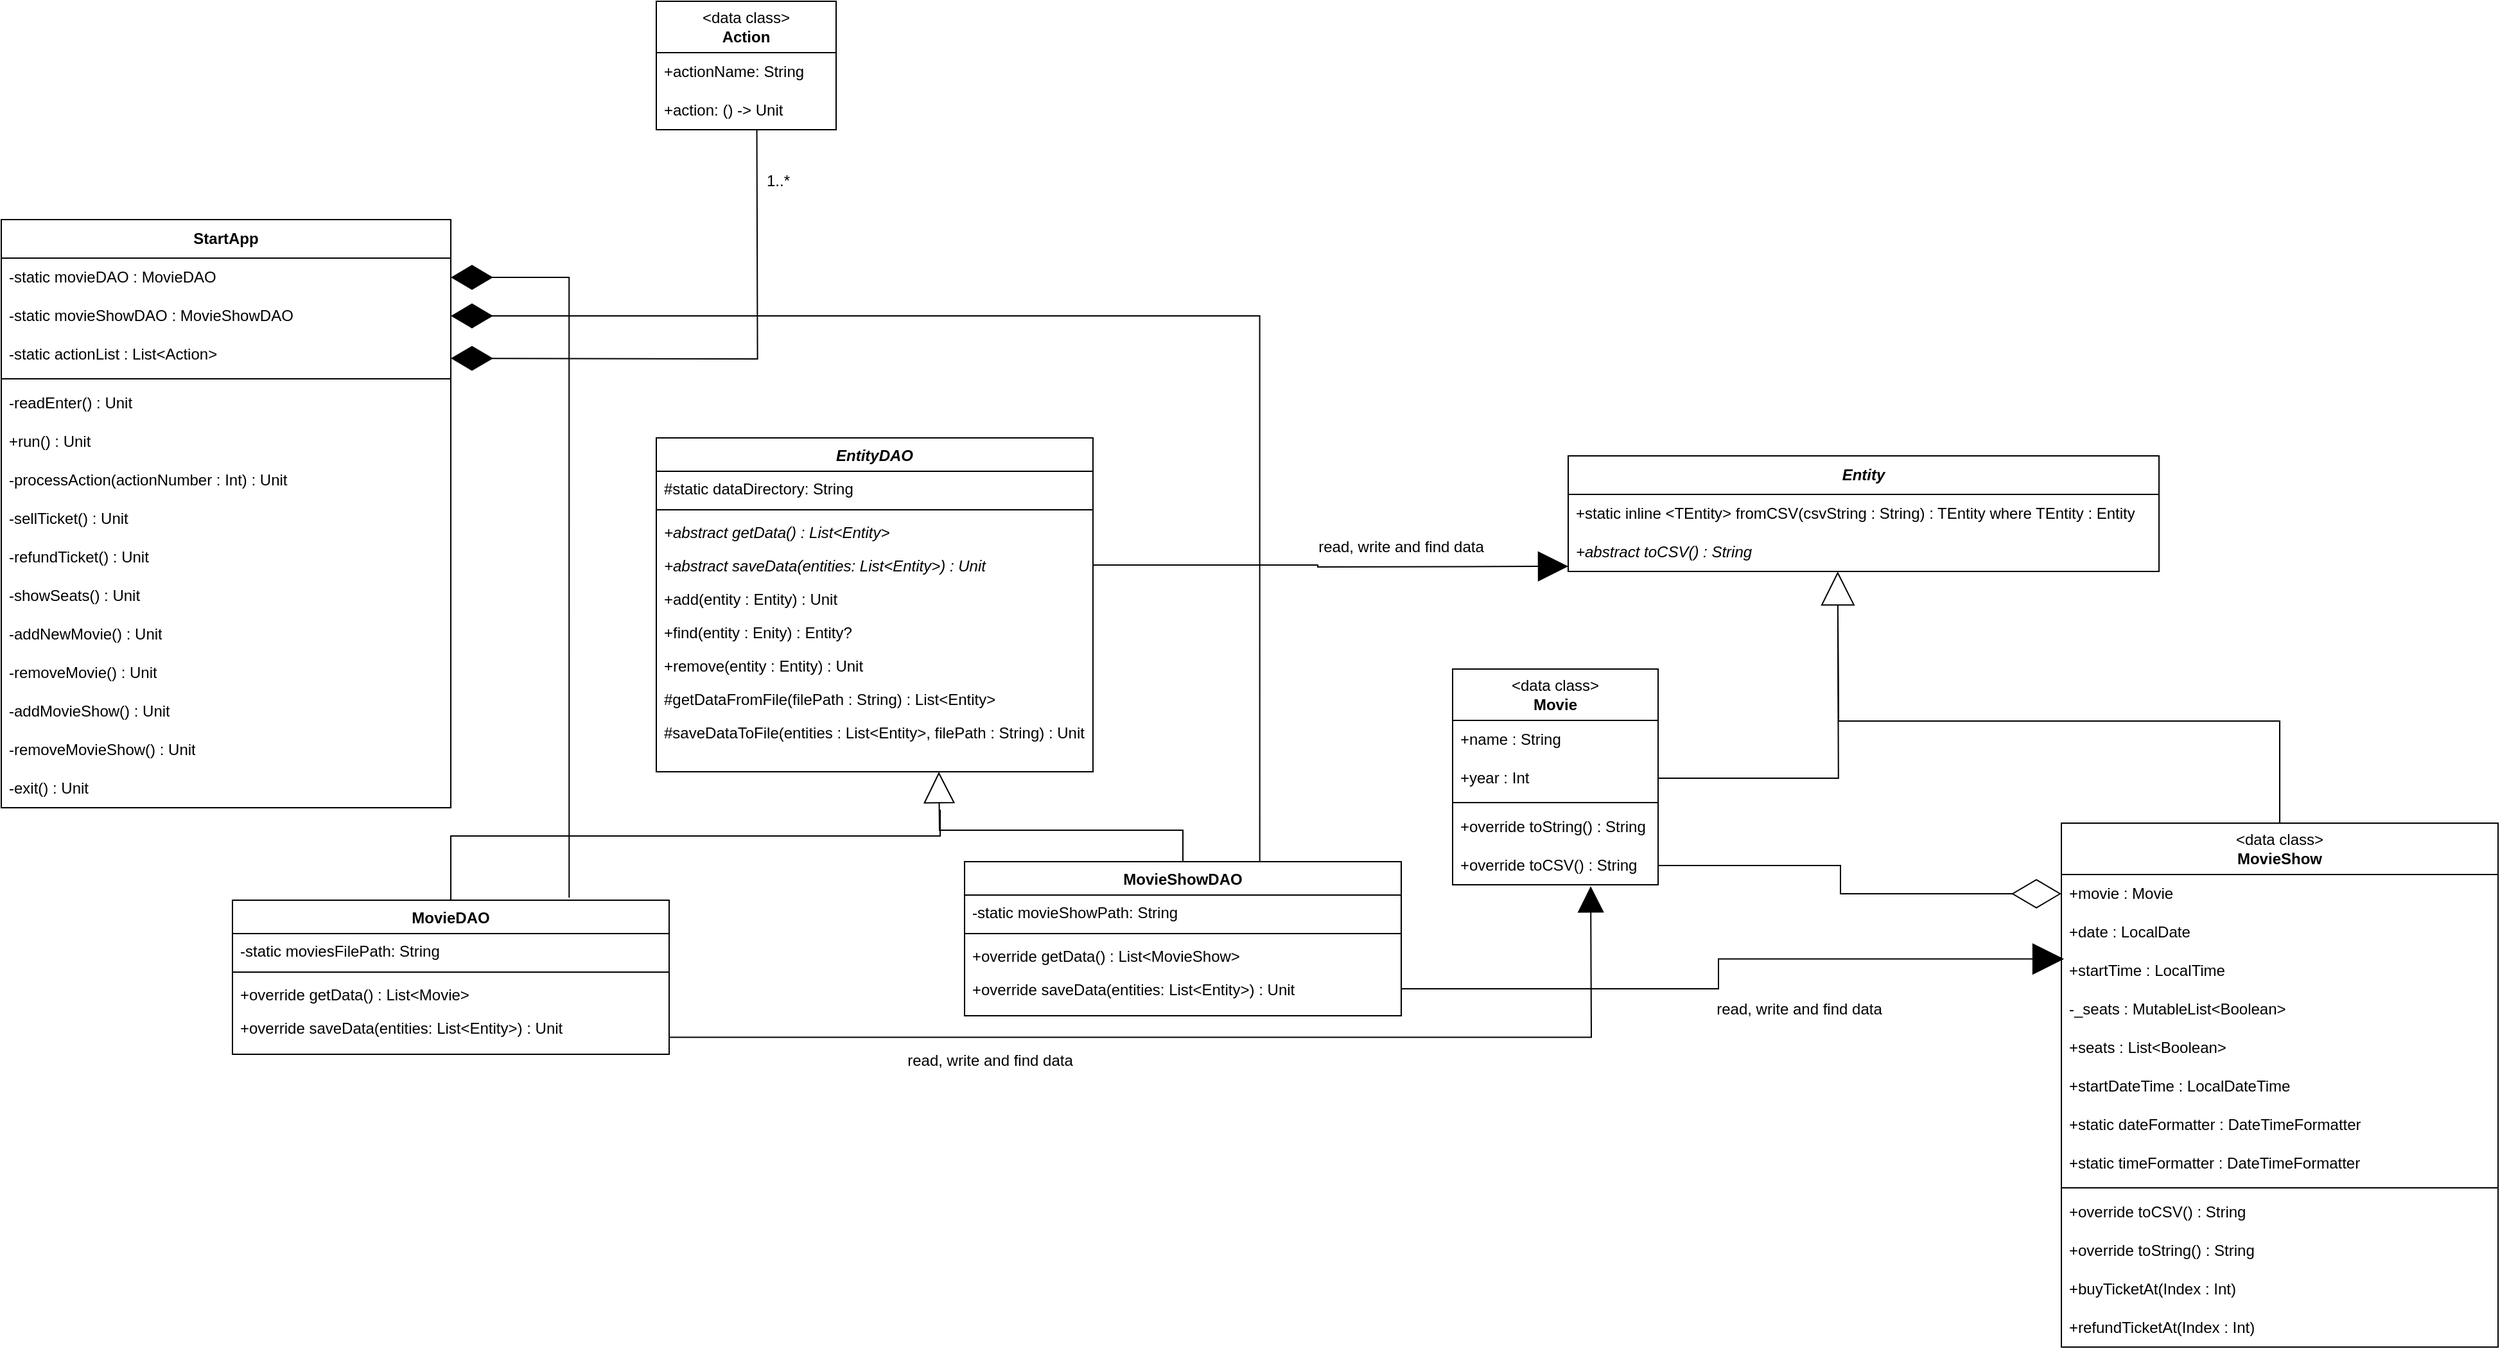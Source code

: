 <mxfile version="22.1.11" type="device">
  <diagram id="C5RBs43oDa-KdzZeNtuy" name="Page-1">
    <mxGraphModel dx="756" dy="425" grid="1" gridSize="10" guides="1" tooltips="1" connect="1" arrows="1" fold="1" page="1" pageScale="1" pageWidth="827" pageHeight="1169" math="0" shadow="0">
      <root>
        <mxCell id="WIyWlLk6GJQsqaUBKTNV-0" />
        <mxCell id="WIyWlLk6GJQsqaUBKTNV-1" parent="WIyWlLk6GJQsqaUBKTNV-0" />
        <mxCell id="f17wZOm8WCS2GQfg1A_k-0" value="EntityDAO" style="swimlane;fontStyle=3;align=center;verticalAlign=top;childLayout=stackLayout;horizontal=1;startSize=26;horizontalStack=0;resizeParent=1;resizeLast=0;collapsible=1;marginBottom=0;rounded=0;shadow=0;strokeWidth=1;" vertex="1" parent="WIyWlLk6GJQsqaUBKTNV-1">
          <mxGeometry x="560" y="460" width="340" height="260" as="geometry">
            <mxRectangle x="530" y="520" width="160" height="26" as="alternateBounds" />
          </mxGeometry>
        </mxCell>
        <mxCell id="f17wZOm8WCS2GQfg1A_k-1" value="#static dataDirectory: String" style="text;align=left;verticalAlign=top;spacingLeft=4;spacingRight=4;overflow=hidden;rotatable=0;points=[[0,0.5],[1,0.5]];portConstraint=eastwest;" vertex="1" parent="f17wZOm8WCS2GQfg1A_k-0">
          <mxGeometry y="26" width="340" height="26" as="geometry" />
        </mxCell>
        <mxCell id="f17wZOm8WCS2GQfg1A_k-4" value="" style="line;html=1;strokeWidth=1;align=left;verticalAlign=middle;spacingTop=-1;spacingLeft=3;spacingRight=3;rotatable=0;labelPosition=right;points=[];portConstraint=eastwest;" vertex="1" parent="f17wZOm8WCS2GQfg1A_k-0">
          <mxGeometry y="52" width="340" height="8" as="geometry" />
        </mxCell>
        <mxCell id="f17wZOm8WCS2GQfg1A_k-5" value="+abstract getData() : List&lt;Entity&gt;" style="text;align=left;verticalAlign=top;spacingLeft=4;spacingRight=4;overflow=hidden;rotatable=0;points=[[0,0.5],[1,0.5]];portConstraint=eastwest;fontStyle=2" vertex="1" parent="f17wZOm8WCS2GQfg1A_k-0">
          <mxGeometry y="60" width="340" height="26" as="geometry" />
        </mxCell>
        <mxCell id="f17wZOm8WCS2GQfg1A_k-6" value="+abstract saveData(entities: List&lt;Entity&gt;) : Unit" style="text;align=left;verticalAlign=top;spacingLeft=4;spacingRight=4;overflow=hidden;rotatable=0;points=[[0,0.5],[1,0.5]];portConstraint=eastwest;fontStyle=2" vertex="1" parent="f17wZOm8WCS2GQfg1A_k-0">
          <mxGeometry y="86" width="340" height="26" as="geometry" />
        </mxCell>
        <mxCell id="f17wZOm8WCS2GQfg1A_k-7" value="+add(entity : Entity) : Unit" style="text;align=left;verticalAlign=top;spacingLeft=4;spacingRight=4;overflow=hidden;rotatable=0;points=[[0,0.5],[1,0.5]];portConstraint=eastwest;" vertex="1" parent="f17wZOm8WCS2GQfg1A_k-0">
          <mxGeometry y="112" width="340" height="26" as="geometry" />
        </mxCell>
        <mxCell id="f17wZOm8WCS2GQfg1A_k-8" value="+find(entity : Enity) : Entity?" style="text;align=left;verticalAlign=top;spacingLeft=4;spacingRight=4;overflow=hidden;rotatable=0;points=[[0,0.5],[1,0.5]];portConstraint=eastwest;" vertex="1" parent="f17wZOm8WCS2GQfg1A_k-0">
          <mxGeometry y="138" width="340" height="26" as="geometry" />
        </mxCell>
        <mxCell id="f17wZOm8WCS2GQfg1A_k-9" value="+remove(entity : Entity) : Unit" style="text;align=left;verticalAlign=top;spacingLeft=4;spacingRight=4;overflow=hidden;rotatable=0;points=[[0,0.5],[1,0.5]];portConstraint=eastwest;" vertex="1" parent="f17wZOm8WCS2GQfg1A_k-0">
          <mxGeometry y="164" width="340" height="26" as="geometry" />
        </mxCell>
        <mxCell id="f17wZOm8WCS2GQfg1A_k-18" value="#getDataFromFile(filePath : String) : List&lt;Entity&gt;" style="text;align=left;verticalAlign=top;spacingLeft=4;spacingRight=4;overflow=hidden;rotatable=0;points=[[0,0.5],[1,0.5]];portConstraint=eastwest;fontStyle=0" vertex="1" parent="f17wZOm8WCS2GQfg1A_k-0">
          <mxGeometry y="190" width="340" height="26" as="geometry" />
        </mxCell>
        <mxCell id="f17wZOm8WCS2GQfg1A_k-19" value="#saveDataToFile(entities : List&lt;Entity&gt;, filePath : String) : Unit" style="text;align=left;verticalAlign=top;spacingLeft=4;spacingRight=4;overflow=hidden;rotatable=0;points=[[0,0.5],[1,0.5]];portConstraint=eastwest;fontStyle=0" vertex="1" parent="f17wZOm8WCS2GQfg1A_k-0">
          <mxGeometry y="216" width="340" height="24" as="geometry" />
        </mxCell>
        <mxCell id="f17wZOm8WCS2GQfg1A_k-52" style="edgeStyle=orthogonalEdgeStyle;rounded=0;orthogonalLoop=1;jettySize=auto;html=1;exitX=0.5;exitY=0;exitDx=0;exitDy=0;endArrow=none;endFill=0;endSize=24;" edge="1" parent="WIyWlLk6GJQsqaUBKTNV-1" source="f17wZOm8WCS2GQfg1A_k-34">
          <mxGeometry relative="1" as="geometry">
            <mxPoint x="780" y="750" as="targetPoint" />
            <Array as="points">
              <mxPoint x="400" y="770" />
              <mxPoint x="781" y="770" />
            </Array>
          </mxGeometry>
        </mxCell>
        <mxCell id="f17wZOm8WCS2GQfg1A_k-34" value="MovieDAO" style="swimlane;fontStyle=1;align=center;verticalAlign=top;childLayout=stackLayout;horizontal=1;startSize=26;horizontalStack=0;resizeParent=1;resizeLast=0;collapsible=1;marginBottom=0;rounded=0;shadow=0;strokeWidth=1;" vertex="1" parent="WIyWlLk6GJQsqaUBKTNV-1">
          <mxGeometry x="230" y="820" width="340" height="120" as="geometry">
            <mxRectangle x="530" y="520" width="160" height="26" as="alternateBounds" />
          </mxGeometry>
        </mxCell>
        <mxCell id="f17wZOm8WCS2GQfg1A_k-35" value="-static moviesFilePath: String" style="text;align=left;verticalAlign=top;spacingLeft=4;spacingRight=4;overflow=hidden;rotatable=0;points=[[0,0.5],[1,0.5]];portConstraint=eastwest;" vertex="1" parent="f17wZOm8WCS2GQfg1A_k-34">
          <mxGeometry y="26" width="340" height="26" as="geometry" />
        </mxCell>
        <mxCell id="f17wZOm8WCS2GQfg1A_k-36" value="" style="line;html=1;strokeWidth=1;align=left;verticalAlign=middle;spacingTop=-1;spacingLeft=3;spacingRight=3;rotatable=0;labelPosition=right;points=[];portConstraint=eastwest;" vertex="1" parent="f17wZOm8WCS2GQfg1A_k-34">
          <mxGeometry y="52" width="340" height="8" as="geometry" />
        </mxCell>
        <mxCell id="f17wZOm8WCS2GQfg1A_k-37" value="+override getData() : List&lt;Movie&gt;" style="text;align=left;verticalAlign=top;spacingLeft=4;spacingRight=4;overflow=hidden;rotatable=0;points=[[0,0.5],[1,0.5]];portConstraint=eastwest;fontStyle=0" vertex="1" parent="f17wZOm8WCS2GQfg1A_k-34">
          <mxGeometry y="60" width="340" height="26" as="geometry" />
        </mxCell>
        <mxCell id="f17wZOm8WCS2GQfg1A_k-38" value="+override saveData(entities: List&lt;Entity&gt;) : Unit" style="text;align=left;verticalAlign=top;spacingLeft=4;spacingRight=4;overflow=hidden;rotatable=0;points=[[0,0.5],[1,0.5]];portConstraint=eastwest;fontStyle=0" vertex="1" parent="f17wZOm8WCS2GQfg1A_k-34">
          <mxGeometry y="86" width="340" height="26" as="geometry" />
        </mxCell>
        <mxCell id="f17wZOm8WCS2GQfg1A_k-51" style="edgeStyle=orthogonalEdgeStyle;rounded=0;orthogonalLoop=1;jettySize=auto;html=1;exitX=0.5;exitY=0;exitDx=0;exitDy=0;endArrow=block;endFill=0;targetPerimeterSpacing=8;endSize=22;" edge="1" parent="WIyWlLk6GJQsqaUBKTNV-1" source="f17wZOm8WCS2GQfg1A_k-46">
          <mxGeometry relative="1" as="geometry">
            <mxPoint x="780" y="720" as="targetPoint" />
          </mxGeometry>
        </mxCell>
        <mxCell id="f17wZOm8WCS2GQfg1A_k-46" value="MovieShowDAO" style="swimlane;fontStyle=1;align=center;verticalAlign=top;childLayout=stackLayout;horizontal=1;startSize=26;horizontalStack=0;resizeParent=1;resizeLast=0;collapsible=1;marginBottom=0;rounded=0;shadow=0;strokeWidth=1;" vertex="1" parent="WIyWlLk6GJQsqaUBKTNV-1">
          <mxGeometry x="800" y="790" width="340" height="120" as="geometry">
            <mxRectangle x="530" y="520" width="160" height="26" as="alternateBounds" />
          </mxGeometry>
        </mxCell>
        <mxCell id="f17wZOm8WCS2GQfg1A_k-127" style="edgeStyle=orthogonalEdgeStyle;rounded=0;orthogonalLoop=1;jettySize=auto;html=1;exitX=1.001;exitY=0.798;exitDx=0;exitDy=0;entryX=0.547;entryY=1.106;entryDx=0;entryDy=0;entryPerimeter=0;exitPerimeter=0;endArrow=block;endFill=1;endSize=18;" edge="1" parent="f17wZOm8WCS2GQfg1A_k-46" source="f17wZOm8WCS2GQfg1A_k-38">
          <mxGeometry relative="1" as="geometry">
            <mxPoint x="-210" y="126.91" as="sourcePoint" />
            <mxPoint x="487.52" y="19.09" as="targetPoint" />
          </mxGeometry>
        </mxCell>
        <mxCell id="f17wZOm8WCS2GQfg1A_k-47" value="-static movieShowPath: String" style="text;align=left;verticalAlign=top;spacingLeft=4;spacingRight=4;overflow=hidden;rotatable=0;points=[[0,0.5],[1,0.5]];portConstraint=eastwest;" vertex="1" parent="f17wZOm8WCS2GQfg1A_k-46">
          <mxGeometry y="26" width="340" height="26" as="geometry" />
        </mxCell>
        <mxCell id="f17wZOm8WCS2GQfg1A_k-48" value="" style="line;html=1;strokeWidth=1;align=left;verticalAlign=middle;spacingTop=-1;spacingLeft=3;spacingRight=3;rotatable=0;labelPosition=right;points=[];portConstraint=eastwest;" vertex="1" parent="f17wZOm8WCS2GQfg1A_k-46">
          <mxGeometry y="52" width="340" height="8" as="geometry" />
        </mxCell>
        <mxCell id="f17wZOm8WCS2GQfg1A_k-49" value="+override getData() : List&lt;MovieShow&gt;" style="text;align=left;verticalAlign=top;spacingLeft=4;spacingRight=4;overflow=hidden;rotatable=0;points=[[0,0.5],[1,0.5]];portConstraint=eastwest;fontStyle=0" vertex="1" parent="f17wZOm8WCS2GQfg1A_k-46">
          <mxGeometry y="60" width="340" height="26" as="geometry" />
        </mxCell>
        <mxCell id="f17wZOm8WCS2GQfg1A_k-50" value="+override saveData(entities: List&lt;Entity&gt;) : Unit" style="text;align=left;verticalAlign=top;spacingLeft=4;spacingRight=4;overflow=hidden;rotatable=0;points=[[0,0.5],[1,0.5]];portConstraint=eastwest;fontStyle=0" vertex="1" parent="f17wZOm8WCS2GQfg1A_k-46">
          <mxGeometry y="86" width="340" height="26" as="geometry" />
        </mxCell>
        <mxCell id="f17wZOm8WCS2GQfg1A_k-54" value="&lt;b&gt;StartApp&lt;/b&gt;" style="swimlane;fontStyle=0;childLayout=stackLayout;horizontal=1;startSize=30;horizontalStack=0;resizeParent=1;resizeParentMax=0;resizeLast=0;collapsible=1;marginBottom=0;whiteSpace=wrap;html=1;" vertex="1" parent="WIyWlLk6GJQsqaUBKTNV-1">
          <mxGeometry x="50" y="290" width="350" height="458" as="geometry" />
        </mxCell>
        <mxCell id="f17wZOm8WCS2GQfg1A_k-55" value="-static movieDAO : MovieDAO" style="text;strokeColor=none;fillColor=none;align=left;verticalAlign=middle;spacingLeft=4;spacingRight=4;overflow=hidden;points=[[0,0.5],[1,0.5]];portConstraint=eastwest;rotatable=0;whiteSpace=wrap;html=1;" vertex="1" parent="f17wZOm8WCS2GQfg1A_k-54">
          <mxGeometry y="30" width="350" height="30" as="geometry" />
        </mxCell>
        <mxCell id="f17wZOm8WCS2GQfg1A_k-61" value="-static movieShowDAO : MovieShowDAO" style="text;strokeColor=none;fillColor=none;align=left;verticalAlign=middle;spacingLeft=4;spacingRight=4;overflow=hidden;points=[[0,0.5],[1,0.5]];portConstraint=eastwest;rotatable=0;whiteSpace=wrap;html=1;" vertex="1" parent="f17wZOm8WCS2GQfg1A_k-54">
          <mxGeometry y="60" width="350" height="30" as="geometry" />
        </mxCell>
        <mxCell id="f17wZOm8WCS2GQfg1A_k-64" value="-static actionList : List&amp;lt;Action&amp;gt;" style="text;strokeColor=none;fillColor=none;align=left;verticalAlign=middle;spacingLeft=4;spacingRight=4;overflow=hidden;points=[[0,0.5],[1,0.5]];portConstraint=eastwest;rotatable=0;whiteSpace=wrap;html=1;" vertex="1" parent="f17wZOm8WCS2GQfg1A_k-54">
          <mxGeometry y="90" width="350" height="30" as="geometry" />
        </mxCell>
        <mxCell id="f17wZOm8WCS2GQfg1A_k-62" value="" style="line;html=1;strokeWidth=1;align=left;verticalAlign=middle;spacingTop=-1;spacingLeft=3;spacingRight=3;rotatable=0;labelPosition=right;points=[];portConstraint=eastwest;" vertex="1" parent="f17wZOm8WCS2GQfg1A_k-54">
          <mxGeometry y="120" width="350" height="8" as="geometry" />
        </mxCell>
        <mxCell id="f17wZOm8WCS2GQfg1A_k-57" value="-readEnter() : Unit" style="text;strokeColor=none;fillColor=none;align=left;verticalAlign=middle;spacingLeft=4;spacingRight=4;overflow=hidden;points=[[0,0.5],[1,0.5]];portConstraint=eastwest;rotatable=0;whiteSpace=wrap;html=1;" vertex="1" parent="f17wZOm8WCS2GQfg1A_k-54">
          <mxGeometry y="128" width="350" height="30" as="geometry" />
        </mxCell>
        <mxCell id="f17wZOm8WCS2GQfg1A_k-75" value="+run() : Unit" style="text;strokeColor=none;fillColor=none;align=left;verticalAlign=middle;spacingLeft=4;spacingRight=4;overflow=hidden;points=[[0,0.5],[1,0.5]];portConstraint=eastwest;rotatable=0;whiteSpace=wrap;html=1;" vertex="1" parent="f17wZOm8WCS2GQfg1A_k-54">
          <mxGeometry y="158" width="350" height="30" as="geometry" />
        </mxCell>
        <mxCell id="f17wZOm8WCS2GQfg1A_k-76" value="-processAction(actionNumber : Int) : Unit" style="text;strokeColor=none;fillColor=none;align=left;verticalAlign=middle;spacingLeft=4;spacingRight=4;overflow=hidden;points=[[0,0.5],[1,0.5]];portConstraint=eastwest;rotatable=0;whiteSpace=wrap;html=1;" vertex="1" parent="f17wZOm8WCS2GQfg1A_k-54">
          <mxGeometry y="188" width="350" height="30" as="geometry" />
        </mxCell>
        <mxCell id="f17wZOm8WCS2GQfg1A_k-77" value="-sellTicket() : Unit" style="text;strokeColor=none;fillColor=none;align=left;verticalAlign=middle;spacingLeft=4;spacingRight=4;overflow=hidden;points=[[0,0.5],[1,0.5]];portConstraint=eastwest;rotatable=0;whiteSpace=wrap;html=1;" vertex="1" parent="f17wZOm8WCS2GQfg1A_k-54">
          <mxGeometry y="218" width="350" height="30" as="geometry" />
        </mxCell>
        <mxCell id="f17wZOm8WCS2GQfg1A_k-78" value="-refundTicket() : Unit" style="text;strokeColor=none;fillColor=none;align=left;verticalAlign=middle;spacingLeft=4;spacingRight=4;overflow=hidden;points=[[0,0.5],[1,0.5]];portConstraint=eastwest;rotatable=0;whiteSpace=wrap;html=1;" vertex="1" parent="f17wZOm8WCS2GQfg1A_k-54">
          <mxGeometry y="248" width="350" height="30" as="geometry" />
        </mxCell>
        <mxCell id="f17wZOm8WCS2GQfg1A_k-79" value="-showSeats() : Unit" style="text;strokeColor=none;fillColor=none;align=left;verticalAlign=middle;spacingLeft=4;spacingRight=4;overflow=hidden;points=[[0,0.5],[1,0.5]];portConstraint=eastwest;rotatable=0;whiteSpace=wrap;html=1;" vertex="1" parent="f17wZOm8WCS2GQfg1A_k-54">
          <mxGeometry y="278" width="350" height="30" as="geometry" />
        </mxCell>
        <mxCell id="f17wZOm8WCS2GQfg1A_k-80" value="-addNewMovie() : Unit" style="text;strokeColor=none;fillColor=none;align=left;verticalAlign=middle;spacingLeft=4;spacingRight=4;overflow=hidden;points=[[0,0.5],[1,0.5]];portConstraint=eastwest;rotatable=0;whiteSpace=wrap;html=1;" vertex="1" parent="f17wZOm8WCS2GQfg1A_k-54">
          <mxGeometry y="308" width="350" height="30" as="geometry" />
        </mxCell>
        <mxCell id="f17wZOm8WCS2GQfg1A_k-81" value="-removeMovie() : Unit" style="text;strokeColor=none;fillColor=none;align=left;verticalAlign=middle;spacingLeft=4;spacingRight=4;overflow=hidden;points=[[0,0.5],[1,0.5]];portConstraint=eastwest;rotatable=0;whiteSpace=wrap;html=1;" vertex="1" parent="f17wZOm8WCS2GQfg1A_k-54">
          <mxGeometry y="338" width="350" height="30" as="geometry" />
        </mxCell>
        <mxCell id="f17wZOm8WCS2GQfg1A_k-82" value="-addMovieShow() : Unit" style="text;strokeColor=none;fillColor=none;align=left;verticalAlign=middle;spacingLeft=4;spacingRight=4;overflow=hidden;points=[[0,0.5],[1,0.5]];portConstraint=eastwest;rotatable=0;whiteSpace=wrap;html=1;" vertex="1" parent="f17wZOm8WCS2GQfg1A_k-54">
          <mxGeometry y="368" width="350" height="30" as="geometry" />
        </mxCell>
        <mxCell id="f17wZOm8WCS2GQfg1A_k-83" value="-removeMovieShow() : Unit" style="text;strokeColor=none;fillColor=none;align=left;verticalAlign=middle;spacingLeft=4;spacingRight=4;overflow=hidden;points=[[0,0.5],[1,0.5]];portConstraint=eastwest;rotatable=0;whiteSpace=wrap;html=1;" vertex="1" parent="f17wZOm8WCS2GQfg1A_k-54">
          <mxGeometry y="398" width="350" height="30" as="geometry" />
        </mxCell>
        <mxCell id="f17wZOm8WCS2GQfg1A_k-84" value="-exit() : Unit" style="text;strokeColor=none;fillColor=none;align=left;verticalAlign=middle;spacingLeft=4;spacingRight=4;overflow=hidden;points=[[0,0.5],[1,0.5]];portConstraint=eastwest;rotatable=0;whiteSpace=wrap;html=1;" vertex="1" parent="f17wZOm8WCS2GQfg1A_k-54">
          <mxGeometry y="428" width="350" height="30" as="geometry" />
        </mxCell>
        <mxCell id="f17wZOm8WCS2GQfg1A_k-60" style="edgeStyle=orthogonalEdgeStyle;rounded=0;orthogonalLoop=1;jettySize=auto;html=1;exitX=1;exitY=0.5;exitDx=0;exitDy=0;entryX=0.771;entryY=-0.017;entryDx=0;entryDy=0;entryPerimeter=0;startArrow=diamondThin;startFill=1;startSize=30;endArrow=none;endFill=0;endSize=18;" edge="1" parent="WIyWlLk6GJQsqaUBKTNV-1" source="f17wZOm8WCS2GQfg1A_k-55" target="f17wZOm8WCS2GQfg1A_k-34">
          <mxGeometry relative="1" as="geometry" />
        </mxCell>
        <mxCell id="f17wZOm8WCS2GQfg1A_k-63" style="edgeStyle=orthogonalEdgeStyle;rounded=0;orthogonalLoop=1;jettySize=auto;html=1;exitX=1;exitY=0.5;exitDx=0;exitDy=0;entryX=0.676;entryY=0;entryDx=0;entryDy=0;entryPerimeter=0;endArrow=none;endFill=0;endSize=25;startArrow=diamondThin;startFill=1;startSize=30;sourcePerimeterSpacing=16;" edge="1" parent="WIyWlLk6GJQsqaUBKTNV-1" source="f17wZOm8WCS2GQfg1A_k-61" target="f17wZOm8WCS2GQfg1A_k-46">
          <mxGeometry relative="1" as="geometry" />
        </mxCell>
        <mxCell id="f17wZOm8WCS2GQfg1A_k-65" value="&amp;lt;data class&amp;gt;&lt;br&gt;&lt;b&gt;Action&lt;/b&gt;" style="swimlane;fontStyle=0;childLayout=stackLayout;horizontal=1;startSize=40;horizontalStack=0;resizeParent=1;resizeParentMax=0;resizeLast=0;collapsible=1;marginBottom=0;whiteSpace=wrap;html=1;" vertex="1" parent="WIyWlLk6GJQsqaUBKTNV-1">
          <mxGeometry x="560" y="120" width="140" height="100" as="geometry" />
        </mxCell>
        <mxCell id="f17wZOm8WCS2GQfg1A_k-69" value="+actionName: String" style="text;strokeColor=none;fillColor=none;align=left;verticalAlign=middle;spacingLeft=4;spacingRight=4;overflow=hidden;points=[[0,0.5],[1,0.5]];portConstraint=eastwest;rotatable=0;whiteSpace=wrap;html=1;" vertex="1" parent="f17wZOm8WCS2GQfg1A_k-65">
          <mxGeometry y="40" width="140" height="30" as="geometry" />
        </mxCell>
        <mxCell id="f17wZOm8WCS2GQfg1A_k-66" value="+action: () -&amp;gt; Unit" style="text;strokeColor=none;fillColor=none;align=left;verticalAlign=middle;spacingLeft=4;spacingRight=4;overflow=hidden;points=[[0,0.5],[1,0.5]];portConstraint=eastwest;rotatable=0;whiteSpace=wrap;html=1;" vertex="1" parent="f17wZOm8WCS2GQfg1A_k-65">
          <mxGeometry y="70" width="140" height="30" as="geometry" />
        </mxCell>
        <mxCell id="f17wZOm8WCS2GQfg1A_k-71" style="edgeStyle=orthogonalEdgeStyle;rounded=0;orthogonalLoop=1;jettySize=auto;html=1;exitX=1;exitY=0.5;exitDx=0;exitDy=0;entryX=0.559;entryY=1.132;entryDx=0;entryDy=0;entryPerimeter=0;endArrow=none;endFill=0;endSize=17;startArrow=diamondThin;startFill=1;startSize=30;" edge="1" parent="WIyWlLk6GJQsqaUBKTNV-1">
          <mxGeometry relative="1" as="geometry">
            <mxPoint x="638.26" y="220.0" as="targetPoint" />
            <mxPoint x="400" y="398.01" as="sourcePoint" />
          </mxGeometry>
        </mxCell>
        <mxCell id="f17wZOm8WCS2GQfg1A_k-73" value="1..*" style="text;html=1;strokeColor=none;fillColor=none;align=center;verticalAlign=middle;whiteSpace=wrap;rounded=0;" vertex="1" parent="WIyWlLk6GJQsqaUBKTNV-1">
          <mxGeometry x="640" y="250" width="30" height="20" as="geometry" />
        </mxCell>
        <mxCell id="f17wZOm8WCS2GQfg1A_k-85" value="&lt;b&gt;&lt;i&gt;Entity&lt;/i&gt;&lt;/b&gt;" style="swimlane;fontStyle=0;childLayout=stackLayout;horizontal=1;startSize=30;horizontalStack=0;resizeParent=1;resizeParentMax=0;resizeLast=0;collapsible=1;marginBottom=0;whiteSpace=wrap;html=1;" vertex="1" parent="WIyWlLk6GJQsqaUBKTNV-1">
          <mxGeometry x="1270" y="474" width="460" height="90" as="geometry" />
        </mxCell>
        <mxCell id="f17wZOm8WCS2GQfg1A_k-86" value="+static inline &amp;lt;TEntity&amp;gt; fromCSV(csvString : String) : TEntity where TEntity : Entity" style="text;strokeColor=none;fillColor=none;align=left;verticalAlign=middle;spacingLeft=4;spacingRight=4;overflow=hidden;points=[[0,0.5],[1,0.5]];portConstraint=eastwest;rotatable=0;whiteSpace=wrap;html=1;" vertex="1" parent="f17wZOm8WCS2GQfg1A_k-85">
          <mxGeometry y="30" width="460" height="30" as="geometry" />
        </mxCell>
        <mxCell id="f17wZOm8WCS2GQfg1A_k-87" value="&lt;i&gt;+abstract toCSV() : String&lt;/i&gt;" style="text;strokeColor=none;fillColor=none;align=left;verticalAlign=middle;spacingLeft=4;spacingRight=4;overflow=hidden;points=[[0,0.5],[1,0.5]];portConstraint=eastwest;rotatable=0;whiteSpace=wrap;html=1;" vertex="1" parent="f17wZOm8WCS2GQfg1A_k-85">
          <mxGeometry y="60" width="460" height="30" as="geometry" />
        </mxCell>
        <mxCell id="f17wZOm8WCS2GQfg1A_k-90" value="&amp;lt;data class&amp;gt;&lt;br&gt;&lt;b&gt;Movie&lt;/b&gt;" style="swimlane;fontStyle=0;childLayout=stackLayout;horizontal=1;startSize=40;horizontalStack=0;resizeParent=1;resizeParentMax=0;resizeLast=0;collapsible=1;marginBottom=0;whiteSpace=wrap;html=1;" vertex="1" parent="WIyWlLk6GJQsqaUBKTNV-1">
          <mxGeometry x="1180" y="640" width="160" height="168" as="geometry" />
        </mxCell>
        <mxCell id="f17wZOm8WCS2GQfg1A_k-91" value="+name : String" style="text;strokeColor=none;fillColor=none;align=left;verticalAlign=middle;spacingLeft=4;spacingRight=4;overflow=hidden;points=[[0,0.5],[1,0.5]];portConstraint=eastwest;rotatable=0;whiteSpace=wrap;html=1;" vertex="1" parent="f17wZOm8WCS2GQfg1A_k-90">
          <mxGeometry y="40" width="160" height="30" as="geometry" />
        </mxCell>
        <mxCell id="f17wZOm8WCS2GQfg1A_k-98" value="+year : Int" style="text;strokeColor=none;fillColor=none;align=left;verticalAlign=middle;spacingLeft=4;spacingRight=4;overflow=hidden;points=[[0,0.5],[1,0.5]];portConstraint=eastwest;rotatable=0;whiteSpace=wrap;html=1;" vertex="1" parent="f17wZOm8WCS2GQfg1A_k-90">
          <mxGeometry y="70" width="160" height="30" as="geometry" />
        </mxCell>
        <mxCell id="f17wZOm8WCS2GQfg1A_k-97" value="" style="line;html=1;strokeWidth=1;align=left;verticalAlign=middle;spacingTop=-1;spacingLeft=3;spacingRight=3;rotatable=0;labelPosition=right;points=[];portConstraint=eastwest;" vertex="1" parent="f17wZOm8WCS2GQfg1A_k-90">
          <mxGeometry y="100" width="160" height="8" as="geometry" />
        </mxCell>
        <mxCell id="f17wZOm8WCS2GQfg1A_k-92" value="+override toString() : String" style="text;strokeColor=none;fillColor=none;align=left;verticalAlign=middle;spacingLeft=4;spacingRight=4;overflow=hidden;points=[[0,0.5],[1,0.5]];portConstraint=eastwest;rotatable=0;whiteSpace=wrap;html=1;" vertex="1" parent="f17wZOm8WCS2GQfg1A_k-90">
          <mxGeometry y="108" width="160" height="30" as="geometry" />
        </mxCell>
        <mxCell id="f17wZOm8WCS2GQfg1A_k-93" value="+override toCSV() : String" style="text;strokeColor=none;fillColor=none;align=left;verticalAlign=middle;spacingLeft=4;spacingRight=4;overflow=hidden;points=[[0,0.5],[1,0.5]];portConstraint=eastwest;rotatable=0;whiteSpace=wrap;html=1;" vertex="1" parent="f17wZOm8WCS2GQfg1A_k-90">
          <mxGeometry y="138" width="160" height="30" as="geometry" />
        </mxCell>
        <mxCell id="f17wZOm8WCS2GQfg1A_k-99" style="edgeStyle=orthogonalEdgeStyle;rounded=0;orthogonalLoop=1;jettySize=auto;html=1;exitX=1;exitY=0.5;exitDx=0;exitDy=0;entryX=0.391;entryY=1.2;entryDx=0;entryDy=0;entryPerimeter=0;endArrow=block;endFill=0;endSize=24;" edge="1" parent="WIyWlLk6GJQsqaUBKTNV-1" source="f17wZOm8WCS2GQfg1A_k-98">
          <mxGeometry relative="1" as="geometry">
            <mxPoint x="1290" y="634" as="sourcePoint" />
            <mxPoint x="1479.86" y="564" as="targetPoint" />
          </mxGeometry>
        </mxCell>
        <mxCell id="f17wZOm8WCS2GQfg1A_k-105" style="edgeStyle=orthogonalEdgeStyle;rounded=0;orthogonalLoop=1;jettySize=auto;html=1;exitX=0.5;exitY=0;exitDx=0;exitDy=0;endArrow=none;endFill=0;" edge="1" parent="WIyWlLk6GJQsqaUBKTNV-1" source="f17wZOm8WCS2GQfg1A_k-101">
          <mxGeometry relative="1" as="geometry">
            <mxPoint x="1480" y="600" as="targetPoint" />
          </mxGeometry>
        </mxCell>
        <mxCell id="f17wZOm8WCS2GQfg1A_k-101" value="&amp;lt;data class&amp;gt;&lt;br&gt;&lt;b&gt;MovieShow&lt;/b&gt;" style="swimlane;fontStyle=0;childLayout=stackLayout;horizontal=1;startSize=40;horizontalStack=0;resizeParent=1;resizeParentMax=0;resizeLast=0;collapsible=1;marginBottom=0;whiteSpace=wrap;html=1;" vertex="1" parent="WIyWlLk6GJQsqaUBKTNV-1">
          <mxGeometry x="1654" y="760" width="340" height="408" as="geometry" />
        </mxCell>
        <mxCell id="f17wZOm8WCS2GQfg1A_k-102" value="+movie : Movie" style="text;strokeColor=none;fillColor=none;align=left;verticalAlign=middle;spacingLeft=4;spacingRight=4;overflow=hidden;points=[[0,0.5],[1,0.5]];portConstraint=eastwest;rotatable=0;whiteSpace=wrap;html=1;" vertex="1" parent="f17wZOm8WCS2GQfg1A_k-101">
          <mxGeometry y="40" width="340" height="30" as="geometry" />
        </mxCell>
        <mxCell id="f17wZOm8WCS2GQfg1A_k-114" value="+date : LocalDate" style="text;strokeColor=none;fillColor=none;align=left;verticalAlign=middle;spacingLeft=4;spacingRight=4;overflow=hidden;points=[[0,0.5],[1,0.5]];portConstraint=eastwest;rotatable=0;whiteSpace=wrap;html=1;" vertex="1" parent="f17wZOm8WCS2GQfg1A_k-101">
          <mxGeometry y="70" width="340" height="30" as="geometry" />
        </mxCell>
        <mxCell id="f17wZOm8WCS2GQfg1A_k-115" value="+startTime : LocalTime" style="text;strokeColor=none;fillColor=none;align=left;verticalAlign=middle;spacingLeft=4;spacingRight=4;overflow=hidden;points=[[0,0.5],[1,0.5]];portConstraint=eastwest;rotatable=0;whiteSpace=wrap;html=1;" vertex="1" parent="f17wZOm8WCS2GQfg1A_k-101">
          <mxGeometry y="100" width="340" height="30" as="geometry" />
        </mxCell>
        <mxCell id="f17wZOm8WCS2GQfg1A_k-116" value="-_seats : MutableList&amp;lt;Boolean&amp;gt;" style="text;strokeColor=none;fillColor=none;align=left;verticalAlign=middle;spacingLeft=4;spacingRight=4;overflow=hidden;points=[[0,0.5],[1,0.5]];portConstraint=eastwest;rotatable=0;whiteSpace=wrap;html=1;" vertex="1" parent="f17wZOm8WCS2GQfg1A_k-101">
          <mxGeometry y="130" width="340" height="30" as="geometry" />
        </mxCell>
        <mxCell id="f17wZOm8WCS2GQfg1A_k-118" value="+seats : List&amp;lt;Boolean&amp;gt;" style="text;strokeColor=none;fillColor=none;align=left;verticalAlign=middle;spacingLeft=4;spacingRight=4;overflow=hidden;points=[[0,0.5],[1,0.5]];portConstraint=eastwest;rotatable=0;whiteSpace=wrap;html=1;" vertex="1" parent="f17wZOm8WCS2GQfg1A_k-101">
          <mxGeometry y="160" width="340" height="30" as="geometry" />
        </mxCell>
        <mxCell id="f17wZOm8WCS2GQfg1A_k-119" value="+startDateTime : LocalDateTime" style="text;strokeColor=none;fillColor=none;align=left;verticalAlign=middle;spacingLeft=4;spacingRight=4;overflow=hidden;points=[[0,0.5],[1,0.5]];portConstraint=eastwest;rotatable=0;whiteSpace=wrap;html=1;" vertex="1" parent="f17wZOm8WCS2GQfg1A_k-101">
          <mxGeometry y="190" width="340" height="30" as="geometry" />
        </mxCell>
        <mxCell id="f17wZOm8WCS2GQfg1A_k-120" value="+static dateFormatter : DateTimeFormatter" style="text;strokeColor=none;fillColor=none;align=left;verticalAlign=middle;spacingLeft=4;spacingRight=4;overflow=hidden;points=[[0,0.5],[1,0.5]];portConstraint=eastwest;rotatable=0;whiteSpace=wrap;html=1;" vertex="1" parent="f17wZOm8WCS2GQfg1A_k-101">
          <mxGeometry y="220" width="340" height="30" as="geometry" />
        </mxCell>
        <mxCell id="f17wZOm8WCS2GQfg1A_k-122" value="+static timeFormatter : DateTimeFormatter" style="text;strokeColor=none;fillColor=none;align=left;verticalAlign=middle;spacingLeft=4;spacingRight=4;overflow=hidden;points=[[0,0.5],[1,0.5]];portConstraint=eastwest;rotatable=0;whiteSpace=wrap;html=1;" vertex="1" parent="f17wZOm8WCS2GQfg1A_k-101">
          <mxGeometry y="250" width="340" height="30" as="geometry" />
        </mxCell>
        <mxCell id="f17wZOm8WCS2GQfg1A_k-108" value="" style="line;html=1;strokeWidth=1;align=left;verticalAlign=middle;spacingTop=-1;spacingLeft=3;spacingRight=3;rotatable=0;labelPosition=right;points=[];portConstraint=eastwest;" vertex="1" parent="f17wZOm8WCS2GQfg1A_k-101">
          <mxGeometry y="280" width="340" height="8" as="geometry" />
        </mxCell>
        <mxCell id="f17wZOm8WCS2GQfg1A_k-103" value="+override toCSV() : String" style="text;strokeColor=none;fillColor=none;align=left;verticalAlign=middle;spacingLeft=4;spacingRight=4;overflow=hidden;points=[[0,0.5],[1,0.5]];portConstraint=eastwest;rotatable=0;whiteSpace=wrap;html=1;" vertex="1" parent="f17wZOm8WCS2GQfg1A_k-101">
          <mxGeometry y="288" width="340" height="30" as="geometry" />
        </mxCell>
        <mxCell id="f17wZOm8WCS2GQfg1A_k-104" value="+override toString() : String" style="text;strokeColor=none;fillColor=none;align=left;verticalAlign=middle;spacingLeft=4;spacingRight=4;overflow=hidden;points=[[0,0.5],[1,0.5]];portConstraint=eastwest;rotatable=0;whiteSpace=wrap;html=1;" vertex="1" parent="f17wZOm8WCS2GQfg1A_k-101">
          <mxGeometry y="318" width="340" height="30" as="geometry" />
        </mxCell>
        <mxCell id="f17wZOm8WCS2GQfg1A_k-123" value="+buyTicketAt(Index : Int)" style="text;strokeColor=none;fillColor=none;align=left;verticalAlign=middle;spacingLeft=4;spacingRight=4;overflow=hidden;points=[[0,0.5],[1,0.5]];portConstraint=eastwest;rotatable=0;whiteSpace=wrap;html=1;" vertex="1" parent="f17wZOm8WCS2GQfg1A_k-101">
          <mxGeometry y="348" width="340" height="30" as="geometry" />
        </mxCell>
        <mxCell id="f17wZOm8WCS2GQfg1A_k-124" value="+refundTicketAt(Index : Int)" style="text;strokeColor=none;fillColor=none;align=left;verticalAlign=middle;spacingLeft=4;spacingRight=4;overflow=hidden;points=[[0,0.5],[1,0.5]];portConstraint=eastwest;rotatable=0;whiteSpace=wrap;html=1;" vertex="1" parent="f17wZOm8WCS2GQfg1A_k-101">
          <mxGeometry y="378" width="340" height="30" as="geometry" />
        </mxCell>
        <mxCell id="f17wZOm8WCS2GQfg1A_k-106" style="edgeStyle=orthogonalEdgeStyle;rounded=0;orthogonalLoop=1;jettySize=auto;html=1;exitX=0;exitY=0.5;exitDx=0;exitDy=0;endArrow=none;endFill=0;startArrow=diamondThin;startFill=0;startSize=36;" edge="1" parent="WIyWlLk6GJQsqaUBKTNV-1" source="f17wZOm8WCS2GQfg1A_k-102" target="f17wZOm8WCS2GQfg1A_k-93">
          <mxGeometry relative="1" as="geometry" />
        </mxCell>
        <mxCell id="f17wZOm8WCS2GQfg1A_k-125" style="edgeStyle=orthogonalEdgeStyle;rounded=0;orthogonalLoop=1;jettySize=auto;html=1;exitX=1;exitY=0.5;exitDx=0;exitDy=0;endArrow=block;endFill=1;endSize=21;" edge="1" parent="WIyWlLk6GJQsqaUBKTNV-1" source="f17wZOm8WCS2GQfg1A_k-6">
          <mxGeometry relative="1" as="geometry">
            <mxPoint x="1270" y="560" as="targetPoint" />
          </mxGeometry>
        </mxCell>
        <mxCell id="f17wZOm8WCS2GQfg1A_k-126" style="edgeStyle=orthogonalEdgeStyle;rounded=0;orthogonalLoop=1;jettySize=auto;html=1;exitX=1;exitY=0.5;exitDx=0;exitDy=0;entryX=0.006;entryY=0.193;entryDx=0;entryDy=0;entryPerimeter=0;endArrow=block;endFill=1;endSize=22;" edge="1" parent="WIyWlLk6GJQsqaUBKTNV-1" source="f17wZOm8WCS2GQfg1A_k-50" target="f17wZOm8WCS2GQfg1A_k-115">
          <mxGeometry relative="1" as="geometry" />
        </mxCell>
        <mxCell id="f17wZOm8WCS2GQfg1A_k-128" value="read, write and find data" style="text;html=1;strokeColor=none;fillColor=none;align=center;verticalAlign=middle;whiteSpace=wrap;rounded=0;" vertex="1" parent="WIyWlLk6GJQsqaUBKTNV-1">
          <mxGeometry x="730" y="930" width="180" height="30" as="geometry" />
        </mxCell>
        <mxCell id="f17wZOm8WCS2GQfg1A_k-129" value="read, write and find data" style="text;html=1;strokeColor=none;fillColor=none;align=center;verticalAlign=middle;whiteSpace=wrap;rounded=0;" vertex="1" parent="WIyWlLk6GJQsqaUBKTNV-1">
          <mxGeometry x="1050" y="530" width="180" height="30" as="geometry" />
        </mxCell>
        <mxCell id="f17wZOm8WCS2GQfg1A_k-130" value="read, write and find data" style="text;html=1;strokeColor=none;fillColor=none;align=center;verticalAlign=middle;whiteSpace=wrap;rounded=0;" vertex="1" parent="WIyWlLk6GJQsqaUBKTNV-1">
          <mxGeometry x="1360" y="890" width="180" height="30" as="geometry" />
        </mxCell>
      </root>
    </mxGraphModel>
  </diagram>
</mxfile>
